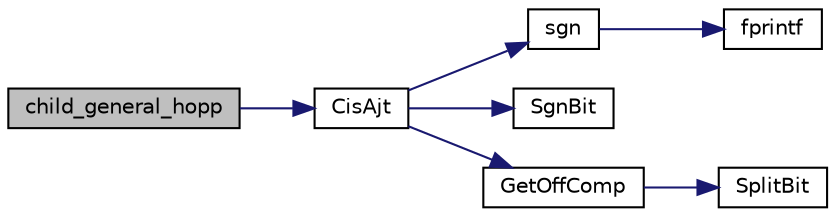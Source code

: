 digraph "child_general_hopp"
{
 // INTERACTIVE_SVG=YES
  edge [fontname="Helvetica",fontsize="10",labelfontname="Helvetica",labelfontsize="10"];
  node [fontname="Helvetica",fontsize="10",shape=record];
  rankdir="LR";
  Node1 [label="child_general_hopp",height=0.2,width=0.4,color="black", fillcolor="grey75", style="filled", fontcolor="black"];
  Node1 -> Node2 [color="midnightblue",fontsize="10",style="solid",fontname="Helvetica"];
  Node2 [label="CisAjt",height=0.2,width=0.4,color="black", fillcolor="white", style="filled",URL="$mltply_8c.html#aaf0a9a1a4862be39ce011d0acf118928"];
  Node2 -> Node3 [color="midnightblue",fontsize="10",style="solid",fontname="Helvetica"];
  Node3 [label="sgn",height=0.2,width=0.4,color="black", fillcolor="white", style="filled",URL="$sgn_8h.html#a8a30f55fd2823810152933258e2f138d"];
  Node3 -> Node4 [color="midnightblue",fontsize="10",style="solid",fontname="Helvetica"];
  Node4 [label="fprintf",height=0.2,width=0.4,color="black", fillcolor="white", style="filled",URL="$xfreemem__large_8c.html#a5c1bb0da45eec945c4cc3233c7d8427e"];
  Node2 -> Node5 [color="midnightblue",fontsize="10",style="solid",fontname="Helvetica"];
  Node5 [label="SgnBit",height=0.2,width=0.4,color="black", fillcolor="white", style="filled",URL="$bitcalc_8c.html#a7217ccf6f49458f399f3266ba4bafffb"];
  Node2 -> Node6 [color="midnightblue",fontsize="10",style="solid",fontname="Helvetica"];
  Node6 [label="GetOffComp",height=0.2,width=0.4,color="black", fillcolor="white", style="filled",URL="$bitcalc_8c.html#ad51df85af8483eabad4118703003fc46"];
  Node6 -> Node7 [color="midnightblue",fontsize="10",style="solid",fontname="Helvetica"];
  Node7 [label="SplitBit",height=0.2,width=0.4,color="black", fillcolor="white", style="filled",URL="$bitcalc_8c.html#ab40eb71d64770d5a59334e8c0aed3d50"];
}
